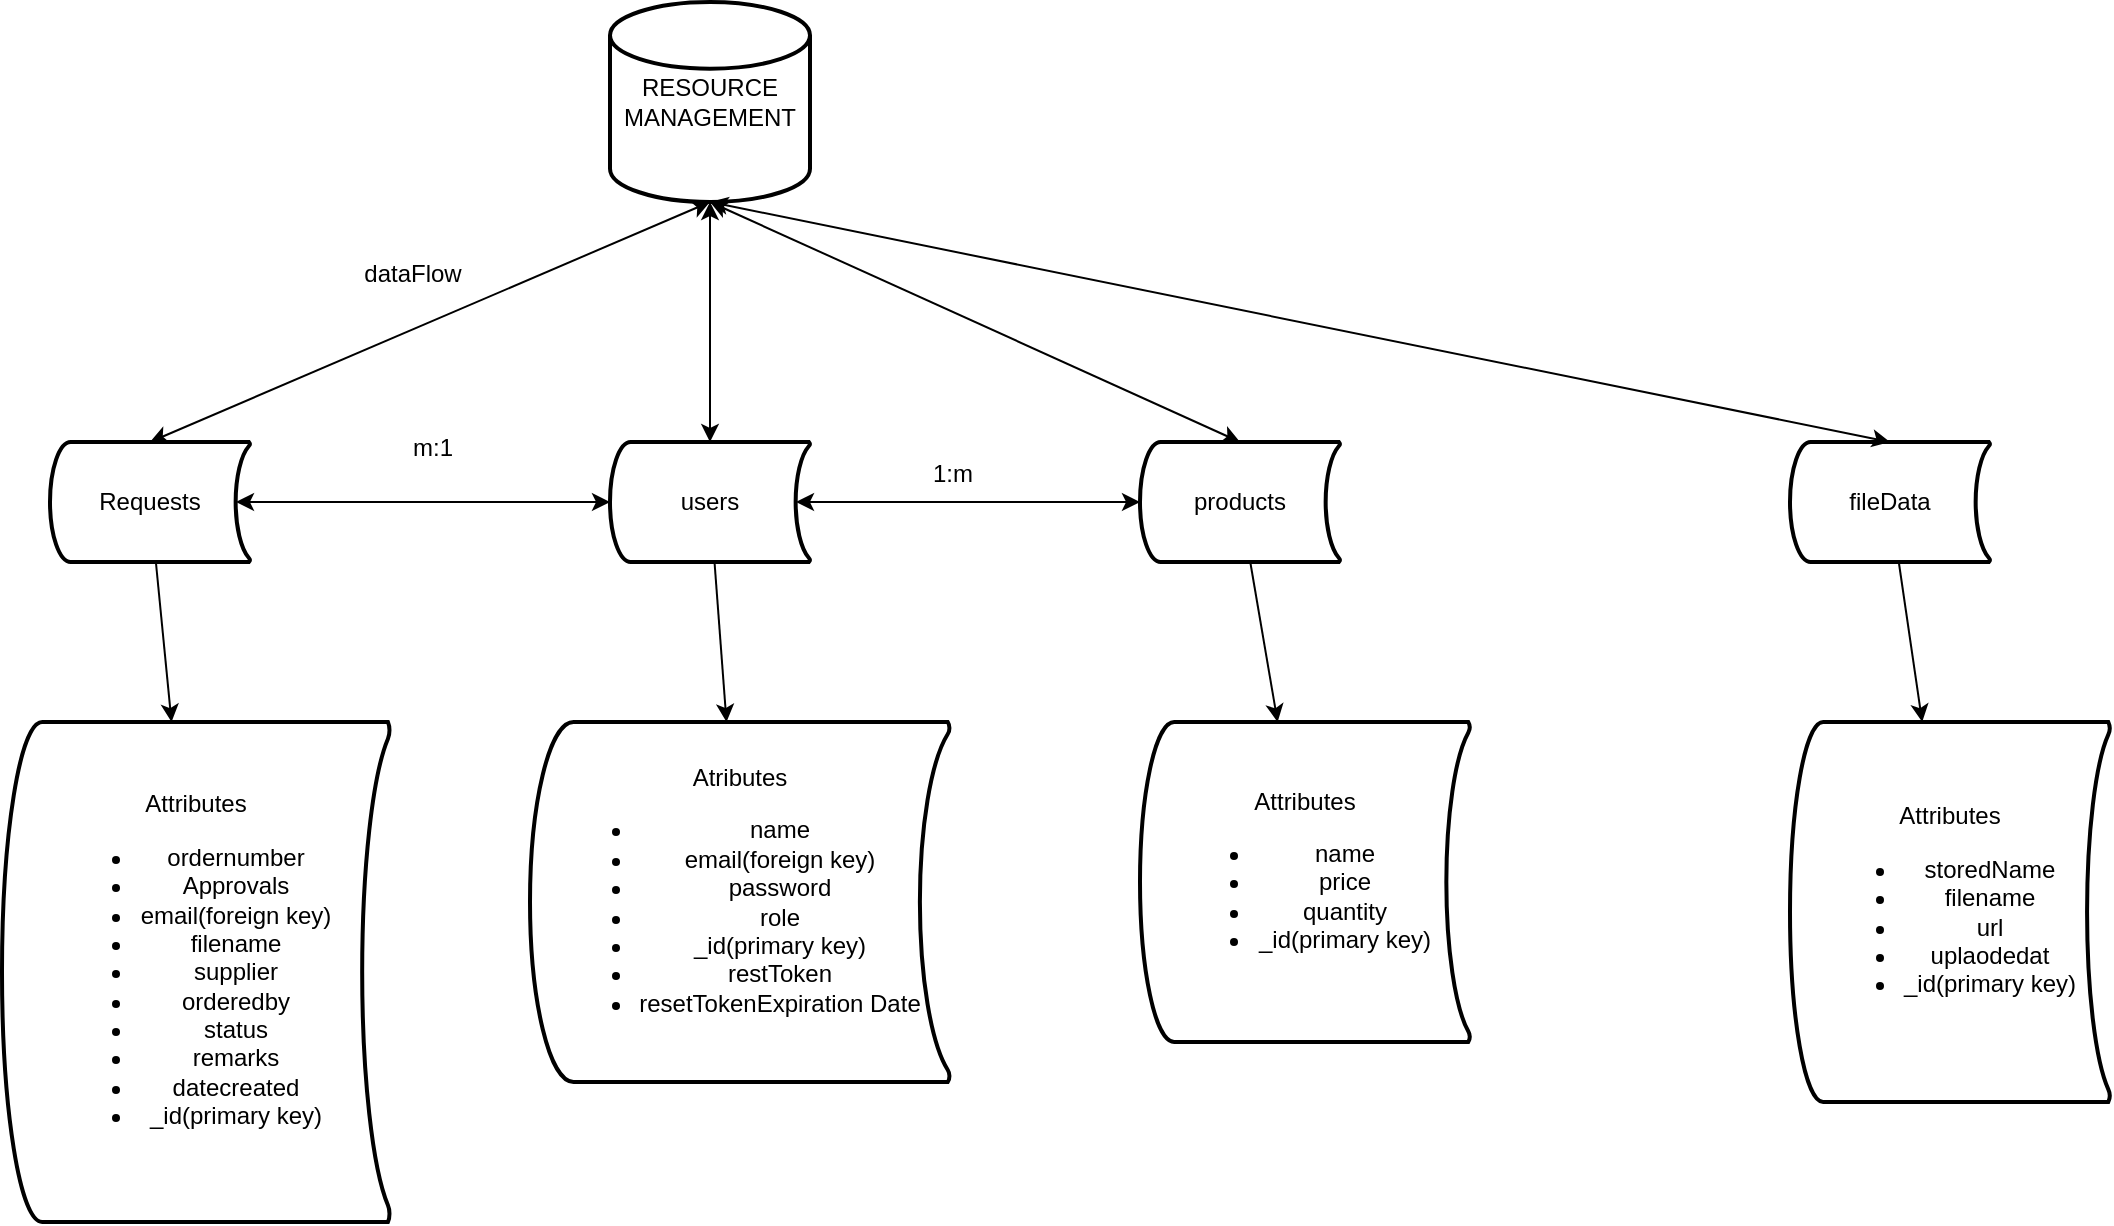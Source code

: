 <mxfile>
    <diagram id="YLneeYMjzbY-CFZnUUsU" name="Page-1">
        <mxGraphModel dx="1241" dy="467" grid="1" gridSize="10" guides="1" tooltips="1" connect="1" arrows="1" fold="1" page="1" pageScale="1" pageWidth="850" pageHeight="1100" math="0" shadow="0">
            <root>
                <mxCell id="0"/>
                <mxCell id="1" parent="0"/>
                <mxCell id="2" value="RESOURCE MANAGEMENT" style="strokeWidth=2;html=1;shape=mxgraph.flowchart.database;whiteSpace=wrap;" parent="1" vertex="1">
                    <mxGeometry x="160" y="60" width="100" height="100" as="geometry"/>
                </mxCell>
                <mxCell id="18" value="" style="edgeStyle=none;html=1;" parent="1" source="3" target="17" edge="1">
                    <mxGeometry relative="1" as="geometry"/>
                </mxCell>
                <mxCell id="3" value="Requests" style="strokeWidth=2;html=1;shape=mxgraph.flowchart.stored_data;whiteSpace=wrap;" parent="1" vertex="1">
                    <mxGeometry x="-120" y="280" width="100" height="60" as="geometry"/>
                </mxCell>
                <mxCell id="20" value="" style="edgeStyle=none;html=1;" parent="1" source="4" target="19" edge="1">
                    <mxGeometry relative="1" as="geometry"/>
                </mxCell>
                <mxCell id="4" value="users" style="strokeWidth=2;html=1;shape=mxgraph.flowchart.stored_data;whiteSpace=wrap;" parent="1" vertex="1">
                    <mxGeometry x="160" y="280" width="100" height="60" as="geometry"/>
                </mxCell>
                <mxCell id="24" value="" style="edgeStyle=none;html=1;" parent="1" source="5" target="23" edge="1">
                    <mxGeometry relative="1" as="geometry"/>
                </mxCell>
                <mxCell id="5" value="fileData" style="strokeWidth=2;html=1;shape=mxgraph.flowchart.stored_data;whiteSpace=wrap;" parent="1" vertex="1">
                    <mxGeometry x="750" y="280" width="100" height="60" as="geometry"/>
                </mxCell>
                <mxCell id="22" value="" style="edgeStyle=none;html=1;" parent="1" source="6" target="21" edge="1">
                    <mxGeometry relative="1" as="geometry"/>
                </mxCell>
                <mxCell id="6" value="products" style="strokeWidth=2;html=1;shape=mxgraph.flowchart.stored_data;whiteSpace=wrap;" parent="1" vertex="1">
                    <mxGeometry x="425" y="280" width="100" height="60" as="geometry"/>
                </mxCell>
                <mxCell id="8" value="" style="endArrow=classic;startArrow=classic;html=1;exitX=0.5;exitY=0;exitDx=0;exitDy=0;exitPerimeter=0;entryX=0.5;entryY=1;entryDx=0;entryDy=0;entryPerimeter=0;" parent="1" source="3" target="2" edge="1">
                    <mxGeometry width="50" height="50" relative="1" as="geometry">
                        <mxPoint x="120" y="230" as="sourcePoint"/>
                        <mxPoint x="170" y="180" as="targetPoint"/>
                    </mxGeometry>
                </mxCell>
                <mxCell id="9" value="" style="endArrow=classic;startArrow=classic;html=1;exitX=0.5;exitY=0;exitDx=0;exitDy=0;exitPerimeter=0;entryX=0.5;entryY=1;entryDx=0;entryDy=0;entryPerimeter=0;" parent="1" source="4" target="2" edge="1">
                    <mxGeometry width="50" height="50" relative="1" as="geometry">
                        <mxPoint x="120" y="270" as="sourcePoint"/>
                        <mxPoint x="220" y="170" as="targetPoint"/>
                    </mxGeometry>
                </mxCell>
                <mxCell id="10" value="" style="endArrow=classic;startArrow=classic;html=1;exitX=0.5;exitY=0;exitDx=0;exitDy=0;exitPerimeter=0;entryX=0.5;entryY=1;entryDx=0;entryDy=0;entryPerimeter=0;" parent="1" source="6" target="2" edge="1">
                    <mxGeometry width="50" height="50" relative="1" as="geometry">
                        <mxPoint x="300" y="230" as="sourcePoint"/>
                        <mxPoint x="400" y="130" as="targetPoint"/>
                    </mxGeometry>
                </mxCell>
                <mxCell id="11" value="" style="endArrow=classic;startArrow=classic;html=1;exitX=0.5;exitY=0;exitDx=0;exitDy=0;exitPerimeter=0;entryX=0.5;entryY=1;entryDx=0;entryDy=0;entryPerimeter=0;" parent="1" source="5" target="2" edge="1">
                    <mxGeometry width="50" height="50" relative="1" as="geometry">
                        <mxPoint x="470" y="260" as="sourcePoint"/>
                        <mxPoint x="330" y="160" as="targetPoint"/>
                    </mxGeometry>
                </mxCell>
                <mxCell id="12" value="" style="endArrow=classic;startArrow=classic;html=1;exitX=0.93;exitY=0.5;exitDx=0;exitDy=0;exitPerimeter=0;entryX=0;entryY=0.5;entryDx=0;entryDy=0;entryPerimeter=0;" parent="1" source="3" target="4" edge="1">
                    <mxGeometry width="50" height="50" relative="1" as="geometry">
                        <mxPoint x="50" y="310" as="sourcePoint"/>
                        <mxPoint x="100" y="260" as="targetPoint"/>
                    </mxGeometry>
                </mxCell>
                <mxCell id="13" value="m:1" style="text;html=1;align=center;verticalAlign=middle;resizable=0;points=[];autosize=1;strokeColor=none;fillColor=none;" parent="1" vertex="1">
                    <mxGeometry x="51" y="268" width="40" height="30" as="geometry"/>
                </mxCell>
                <mxCell id="14" value="" style="endArrow=classic;startArrow=classic;html=1;exitX=0.93;exitY=0.5;exitDx=0;exitDy=0;exitPerimeter=0;entryX=0;entryY=0.5;entryDx=0;entryDy=0;entryPerimeter=0;" parent="1" source="4" target="6" edge="1">
                    <mxGeometry width="50" height="50" relative="1" as="geometry">
                        <mxPoint x="270" y="309.44" as="sourcePoint"/>
                        <mxPoint x="420" y="310" as="targetPoint"/>
                    </mxGeometry>
                </mxCell>
                <mxCell id="15" value="1:m&lt;div&gt;&lt;br&gt;&lt;/div&gt;" style="text;html=1;align=center;verticalAlign=middle;resizable=0;points=[];autosize=1;strokeColor=none;fillColor=none;" parent="1" vertex="1">
                    <mxGeometry x="311" y="283" width="40" height="40" as="geometry"/>
                </mxCell>
                <mxCell id="16" value="dataFlow&lt;div&gt;&lt;br&gt;&lt;/div&gt;" style="text;html=1;align=center;verticalAlign=middle;resizable=0;points=[];autosize=1;strokeColor=none;fillColor=none;" parent="1" vertex="1">
                    <mxGeometry x="26" y="183" width="70" height="40" as="geometry"/>
                </mxCell>
                <mxCell id="17" value="Attributes&lt;div&gt;&lt;ul&gt;&lt;li&gt;ordernumber&lt;/li&gt;&lt;li&gt;Approvals&lt;/li&gt;&lt;li&gt;email(foreign key)&lt;/li&gt;&lt;li&gt;filename&lt;/li&gt;&lt;li&gt;supplier&lt;/li&gt;&lt;li&gt;orderedby&lt;/li&gt;&lt;li&gt;status&lt;/li&gt;&lt;li&gt;remarks&lt;/li&gt;&lt;li&gt;datecreated&lt;/li&gt;&lt;li&gt;_id(primary key)&lt;/li&gt;&lt;/ul&gt;&lt;/div&gt;" style="strokeWidth=2;html=1;shape=mxgraph.flowchart.stored_data;whiteSpace=wrap;" parent="1" vertex="1">
                    <mxGeometry x="-144" y="420" width="194" height="250" as="geometry"/>
                </mxCell>
                <mxCell id="19" value="Atributes&lt;div&gt;&lt;ul&gt;&lt;li&gt;name&lt;/li&gt;&lt;li&gt;email(foreign key)&lt;/li&gt;&lt;li&gt;password&lt;/li&gt;&lt;li&gt;role&lt;/li&gt;&lt;li&gt;_id(primary key)&lt;/li&gt;&lt;li&gt;restToken&lt;/li&gt;&lt;li&gt;resetTokenExpiration Date&lt;/li&gt;&lt;/ul&gt;&lt;/div&gt;" style="strokeWidth=2;html=1;shape=mxgraph.flowchart.stored_data;whiteSpace=wrap;" parent="1" vertex="1">
                    <mxGeometry x="120" y="420" width="210" height="180" as="geometry"/>
                </mxCell>
                <mxCell id="21" value="Attributes&lt;div&gt;&lt;ul&gt;&lt;li&gt;name&lt;/li&gt;&lt;li&gt;price&lt;/li&gt;&lt;li&gt;quantity&lt;/li&gt;&lt;li&gt;_id(primary key)&lt;/li&gt;&lt;/ul&gt;&lt;/div&gt;" style="strokeWidth=2;html=1;shape=mxgraph.flowchart.stored_data;whiteSpace=wrap;" parent="1" vertex="1">
                    <mxGeometry x="425" y="420" width="165" height="160" as="geometry"/>
                </mxCell>
                <mxCell id="23" value="Attributes&lt;div&gt;&lt;ul&gt;&lt;li&gt;storedName&lt;/li&gt;&lt;li&gt;filename&lt;/li&gt;&lt;li&gt;url&lt;/li&gt;&lt;li&gt;uplaodedat&lt;/li&gt;&lt;li&gt;_id(primary key)&lt;/li&gt;&lt;/ul&gt;&lt;/div&gt;" style="strokeWidth=2;html=1;shape=mxgraph.flowchart.stored_data;whiteSpace=wrap;" parent="1" vertex="1">
                    <mxGeometry x="750" y="420" width="160" height="190" as="geometry"/>
                </mxCell>
            </root>
        </mxGraphModel>
    </diagram>
</mxfile>